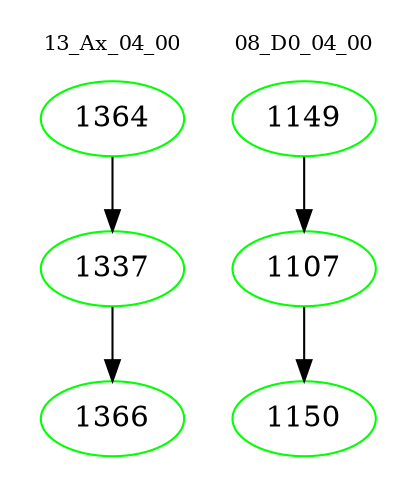digraph{
subgraph cluster_0 {
color = white
label = "13_Ax_04_00";
fontsize=10;
T0_1364 [label="1364", color="green"]
T0_1364 -> T0_1337 [color="black"]
T0_1337 [label="1337", color="green"]
T0_1337 -> T0_1366 [color="black"]
T0_1366 [label="1366", color="green"]
}
subgraph cluster_1 {
color = white
label = "08_D0_04_00";
fontsize=10;
T1_1149 [label="1149", color="green"]
T1_1149 -> T1_1107 [color="black"]
T1_1107 [label="1107", color="green"]
T1_1107 -> T1_1150 [color="black"]
T1_1150 [label="1150", color="green"]
}
}
